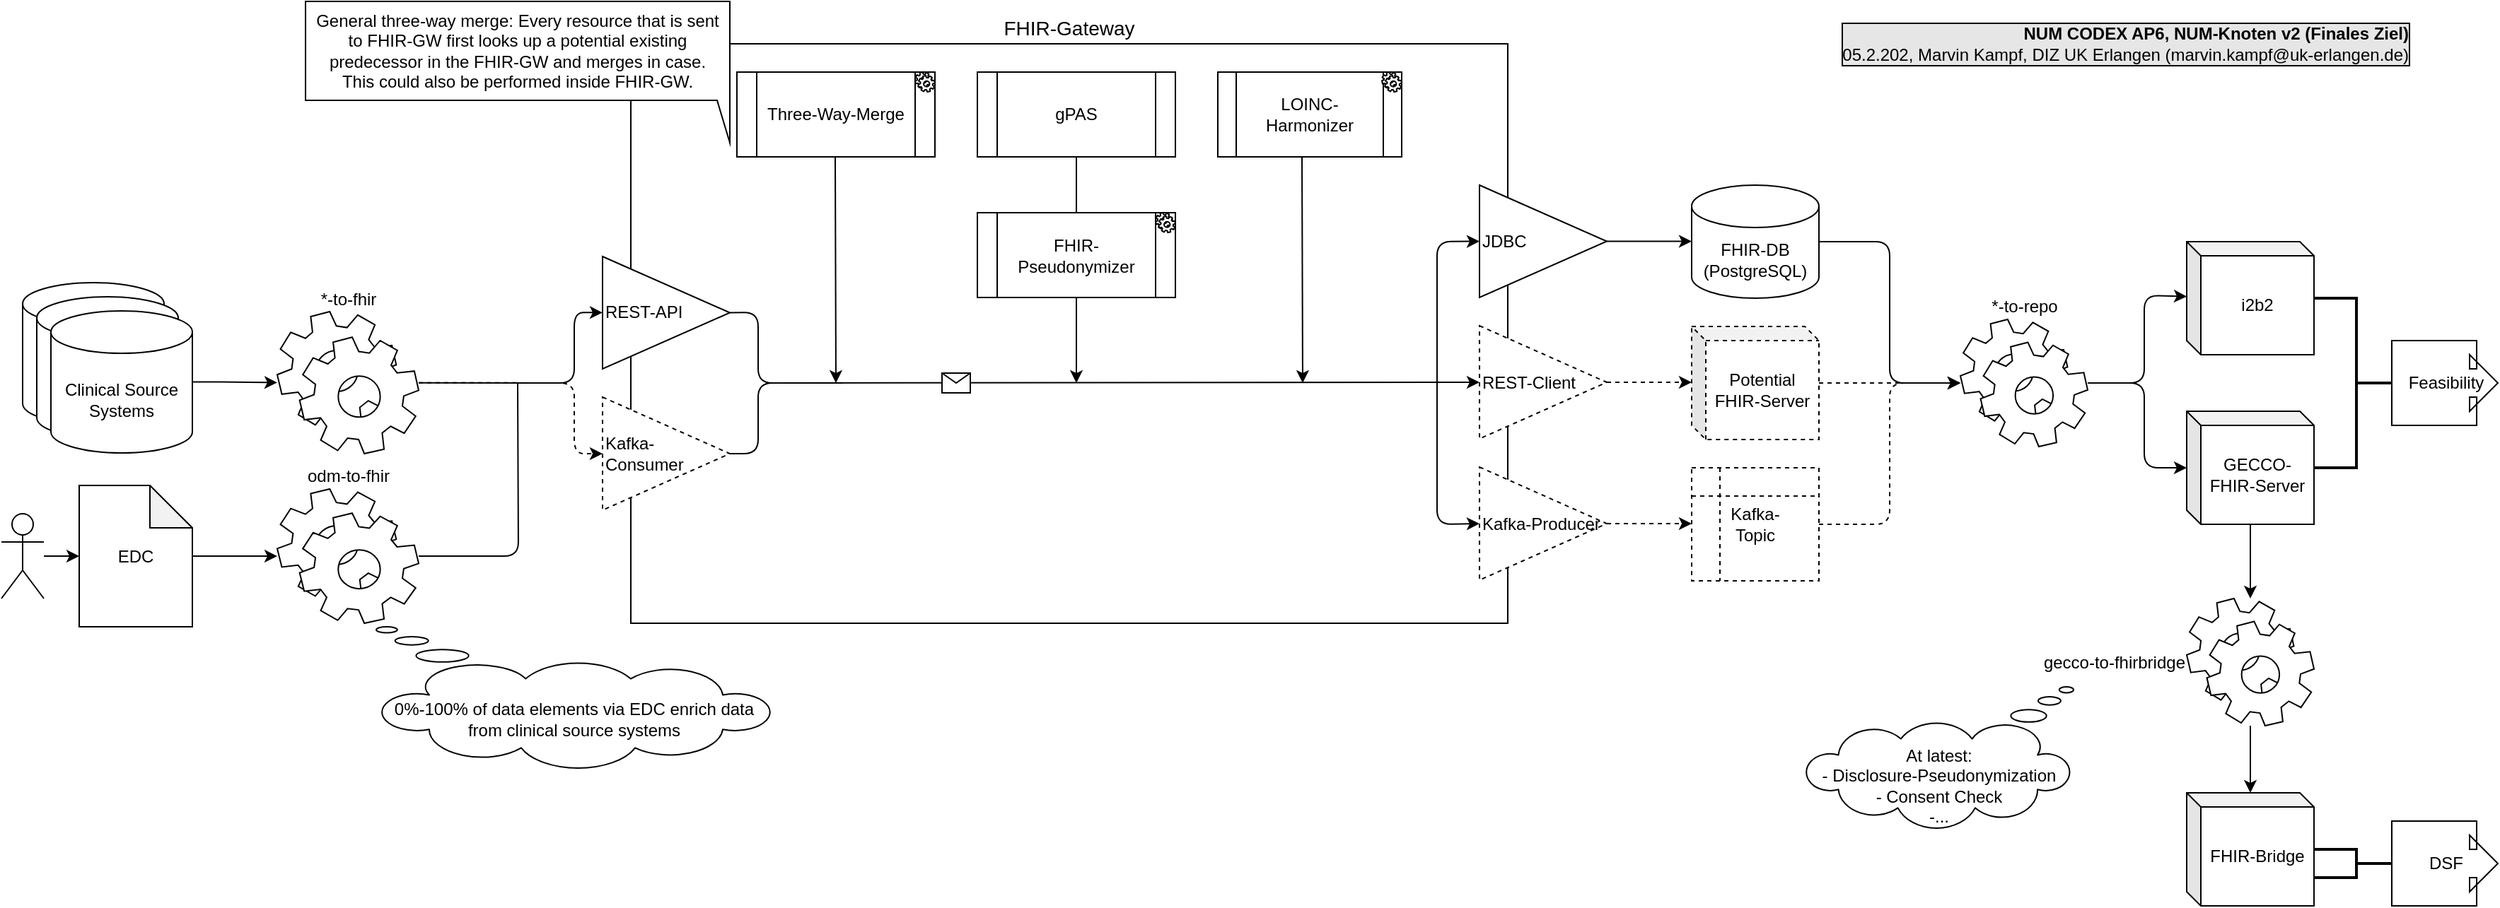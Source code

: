 <mxfile version="13.10.0" type="embed">
    <diagram id="jGCV98gVly2-MNFm8NOj" name="Page-1">
        <mxGraphModel dx="1647" dy="638" grid="1" gridSize="10" guides="1" tooltips="1" connect="1" arrows="1" fold="1" page="1" pageScale="1" pageWidth="1800" pageHeight="800" math="0" shadow="0">
            <root>
                <mxCell id="0"/>
                <mxCell id="1" parent="0"/>
                <mxCell id="Zt5BA39hv14aOKBqLXmp-29" value="" style="endArrow=classic;html=1;entryX=0;entryY=0.5;entryDx=0;entryDy=0;entryPerimeter=0;exitX=1;exitY=0.5;exitDx=0;exitDy=0;" parent="1" source="Zt5BA39hv14aOKBqLXmp-16" edge="1">
                    <mxGeometry width="50" height="50" relative="1" as="geometry">
                        <mxPoint x="870" y="360" as="sourcePoint"/>
                        <mxPoint x="1220" y="179.75" as="targetPoint"/>
                    </mxGeometry>
                </mxCell>
                <mxCell id="Zt5BA39hv14aOKBqLXmp-30" value="" style="group;fontSize=12;" parent="1" vertex="1" connectable="0">
                    <mxGeometry x="450" y="40" width="710" height="410" as="geometry"/>
                </mxCell>
                <mxCell id="Zt5BA39hv14aOKBqLXmp-1" value="&lt;font style=&quot;font-size: 14px&quot;&gt;FHIR-Gateway&lt;/font&gt;" style="whiteSpace=wrap;html=1;labelPosition=center;verticalLabelPosition=top;align=center;verticalAlign=bottom;" parent="Zt5BA39hv14aOKBqLXmp-30" vertex="1">
                    <mxGeometry x="20" width="620" height="410" as="geometry"/>
                </mxCell>
                <mxCell id="Zt5BA39hv14aOKBqLXmp-2" value="REST-API" style="triangle;whiteSpace=wrap;html=1;align=left;" parent="Zt5BA39hv14aOKBqLXmp-30" vertex="1">
                    <mxGeometry y="150.5" width="90" height="79.5" as="geometry"/>
                </mxCell>
                <mxCell id="Zt5BA39hv14aOKBqLXmp-6" value="LOINC-Harmonizer" style="shape=process;whiteSpace=wrap;html=1;backgroundOutline=1;" parent="Zt5BA39hv14aOKBqLXmp-30" vertex="1">
                    <mxGeometry x="435" y="20" width="130" height="60" as="geometry"/>
                </mxCell>
                <mxCell id="Zt5BA39hv14aOKBqLXmp-7" value="FHIR-Pseudonymizer" style="shape=process;whiteSpace=wrap;html=1;backgroundOutline=1;" parent="Zt5BA39hv14aOKBqLXmp-30" vertex="1">
                    <mxGeometry x="265" y="119.5" width="140" height="60" as="geometry"/>
                </mxCell>
                <mxCell id="Zt5BA39hv14aOKBqLXmp-8" value="Three-Way-Merge" style="shape=process;whiteSpace=wrap;html=1;backgroundOutline=1;" parent="Zt5BA39hv14aOKBqLXmp-30" vertex="1">
                    <mxGeometry x="95" y="20" width="140" height="60" as="geometry"/>
                </mxCell>
                <mxCell id="Zt5BA39hv14aOKBqLXmp-12" value="" style="endArrow=classic;html=1;" parent="Zt5BA39hv14aOKBqLXmp-30" edge="1" source="Zt5BA39hv14aOKBqLXmp-7">
                    <mxGeometry x="-5" width="50" height="50" as="geometry">
                        <mxPoint x="335" y="180" as="sourcePoint"/>
                        <mxPoint x="335" y="240" as="targetPoint"/>
                    </mxGeometry>
                </mxCell>
                <mxCell id="Zt5BA39hv14aOKBqLXmp-16" value="JDBC" style="triangle;whiteSpace=wrap;html=1;align=left;" parent="Zt5BA39hv14aOKBqLXmp-30" vertex="1">
                    <mxGeometry x="620" y="100" width="90" height="79.5" as="geometry"/>
                </mxCell>
                <mxCell id="Zt5BA39hv14aOKBqLXmp-17" value="REST-Client" style="triangle;whiteSpace=wrap;html=1;align=left;dashed=1;" parent="Zt5BA39hv14aOKBqLXmp-30" vertex="1">
                    <mxGeometry x="620" y="199.5" width="90" height="80" as="geometry"/>
                </mxCell>
                <mxCell id="Zt5BA39hv14aOKBqLXmp-19" value="Kafka-Producer" style="triangle;whiteSpace=wrap;html=1;align=left;dashed=1;" parent="Zt5BA39hv14aOKBqLXmp-30" vertex="1">
                    <mxGeometry x="620" y="299.5" width="90" height="80" as="geometry"/>
                </mxCell>
                <mxCell id="Zt5BA39hv14aOKBqLXmp-20" value="Kafka-Consumer" style="triangle;whiteSpace=wrap;html=1;align=left;dashed=1;" parent="Zt5BA39hv14aOKBqLXmp-30" vertex="1">
                    <mxGeometry y="250" width="90" height="80" as="geometry"/>
                </mxCell>
                <mxCell id="Zt5BA39hv14aOKBqLXmp-22" value="" style="endArrow=classic;html=1;exitX=1;exitY=0.5;exitDx=0;exitDy=0;entryX=0;entryY=0.5;entryDx=0;entryDy=0;" parent="Zt5BA39hv14aOKBqLXmp-30" source="Zt5BA39hv14aOKBqLXmp-2" target="Zt5BA39hv14aOKBqLXmp-17" edge="1">
                    <mxGeometry relative="1" as="geometry">
                        <mxPoint x="240" y="240" as="sourcePoint"/>
                        <mxPoint x="580" y="240" as="targetPoint"/>
                        <Array as="points">
                            <mxPoint x="110" y="190"/>
                            <mxPoint x="110" y="240"/>
                        </Array>
                    </mxGeometry>
                </mxCell>
                <mxCell id="Zt5BA39hv14aOKBqLXmp-23" value="" style="shape=message;html=1;outlineConnect=0;" parent="Zt5BA39hv14aOKBqLXmp-22" vertex="1">
                    <mxGeometry width="20" height="14" relative="1" as="geometry">
                        <mxPoint x="-90" y="-6.78" as="offset"/>
                    </mxGeometry>
                </mxCell>
                <mxCell id="Zt5BA39hv14aOKBqLXmp-24" value="" style="endArrow=none;html=1;exitX=1;exitY=0.5;exitDx=0;exitDy=0;" parent="Zt5BA39hv14aOKBqLXmp-30" source="Zt5BA39hv14aOKBqLXmp-20" edge="1">
                    <mxGeometry width="50" height="50" relative="1" as="geometry">
                        <mxPoint x="420" y="330" as="sourcePoint"/>
                        <mxPoint x="170" y="240" as="targetPoint"/>
                        <Array as="points">
                            <mxPoint x="110" y="290"/>
                            <mxPoint x="110" y="240"/>
                        </Array>
                    </mxGeometry>
                </mxCell>
                <mxCell id="Zt5BA39hv14aOKBqLXmp-25" value="" style="endArrow=classic;html=1;entryX=0;entryY=0.5;entryDx=0;entryDy=0;" parent="Zt5BA39hv14aOKBqLXmp-30" target="Zt5BA39hv14aOKBqLXmp-16" edge="1">
                    <mxGeometry width="50" height="50" relative="1" as="geometry">
                        <mxPoint x="590" y="240" as="sourcePoint"/>
                        <mxPoint x="470" y="280" as="targetPoint"/>
                        <Array as="points">
                            <mxPoint x="590" y="140"/>
                        </Array>
                    </mxGeometry>
                </mxCell>
                <mxCell id="Zt5BA39hv14aOKBqLXmp-26" value="" style="endArrow=classic;html=1;entryX=0;entryY=0.5;entryDx=0;entryDy=0;" parent="Zt5BA39hv14aOKBqLXmp-30" target="Zt5BA39hv14aOKBqLXmp-19" edge="1">
                    <mxGeometry width="50" height="50" relative="1" as="geometry">
                        <mxPoint x="590" y="240" as="sourcePoint"/>
                        <mxPoint x="630" y="149.75" as="targetPoint"/>
                        <Array as="points">
                            <mxPoint x="590" y="340"/>
                        </Array>
                    </mxGeometry>
                </mxCell>
                <mxCell id="Zt5BA39hv14aOKBqLXmp-27" value="" style="endArrow=classic;html=1;exitX=0.5;exitY=1;exitDx=0;exitDy=0;" parent="Zt5BA39hv14aOKBqLXmp-30" edge="1">
                    <mxGeometry x="155" width="50" height="50" as="geometry">
                        <mxPoint x="494.5" y="80" as="sourcePoint"/>
                        <mxPoint x="495" y="240" as="targetPoint"/>
                    </mxGeometry>
                </mxCell>
                <mxCell id="Zt5BA39hv14aOKBqLXmp-28" value="" style="endArrow=classic;html=1;exitX=0.5;exitY=1;exitDx=0;exitDy=0;" parent="Zt5BA39hv14aOKBqLXmp-30" edge="1">
                    <mxGeometry x="-175" width="50" height="50" as="geometry">
                        <mxPoint x="164.5" y="80" as="sourcePoint"/>
                        <mxPoint x="165" y="240" as="targetPoint"/>
                    </mxGeometry>
                </mxCell>
                <mxCell id="Zt5BA39hv14aOKBqLXmp-37" value="" style="shape=mxgraph.bpmn.service_task;html=1;outlineConnect=0;align=center;" parent="Zt5BA39hv14aOKBqLXmp-30" vertex="1">
                    <mxGeometry x="221" y="20" width="14" height="14" as="geometry"/>
                </mxCell>
                <mxCell id="Zt5BA39hv14aOKBqLXmp-38" value="" style="shape=mxgraph.bpmn.service_task;html=1;outlineConnect=0;align=center;" parent="Zt5BA39hv14aOKBqLXmp-30" vertex="1">
                    <mxGeometry x="391" y="119.5" width="14" height="14" as="geometry"/>
                </mxCell>
                <mxCell id="Zt5BA39hv14aOKBqLXmp-39" value="" style="shape=mxgraph.bpmn.service_task;html=1;outlineConnect=0;align=center;" parent="Zt5BA39hv14aOKBqLXmp-30" vertex="1">
                    <mxGeometry x="551" y="20" width="14" height="14" as="geometry"/>
                </mxCell>
                <mxCell id="i84gKOjJ2JVwInqTfZ93-7" value="General three-way merge: Every resource that is sent to FHIR-GW first looks up a potential existing predecessor in the FHIR-GW and merges in case.&lt;br&gt;This could also be performed inside FHIR-GW." style="shape=callout;whiteSpace=wrap;html=1;perimeter=calloutPerimeter;align=center;rotation=0;base=34;size=30;position=0.97;position2=1;" parent="Zt5BA39hv14aOKBqLXmp-30" vertex="1">
                    <mxGeometry x="-210" y="-30" width="300" height="100" as="geometry"/>
                </mxCell>
                <mxCell id="3" style="edgeStyle=orthogonalEdgeStyle;rounded=0;orthogonalLoop=1;jettySize=auto;html=1;endArrow=none;endFill=0;" edge="1" parent="Zt5BA39hv14aOKBqLXmp-30" source="2" target="Zt5BA39hv14aOKBqLXmp-7">
                    <mxGeometry relative="1" as="geometry"/>
                </mxCell>
                <mxCell id="2" value="gPAS" style="shape=process;whiteSpace=wrap;html=1;backgroundOutline=1;" vertex="1" parent="Zt5BA39hv14aOKBqLXmp-30">
                    <mxGeometry x="265" y="20" width="140" height="60" as="geometry"/>
                </mxCell>
                <mxCell id="Zt5BA39hv14aOKBqLXmp-32" value="FHIR-DB (PostgreSQL)" style="shape=cylinder3;whiteSpace=wrap;html=1;boundedLbl=1;backgroundOutline=1;size=15;align=center;" parent="1" vertex="1">
                    <mxGeometry x="1220" y="140" width="90" height="80" as="geometry"/>
                </mxCell>
                <mxCell id="Zt5BA39hv14aOKBqLXmp-34" value="" style="endArrow=classic;html=1;entryX=0;entryY=0.5;entryDx=0;entryDy=0;entryPerimeter=0;exitX=1;exitY=0.5;exitDx=0;exitDy=0;dashed=1;" parent="1" edge="1">
                    <mxGeometry width="50" height="50" relative="1" as="geometry">
                        <mxPoint x="1160" y="279.5" as="sourcePoint"/>
                        <mxPoint x="1220" y="279.5" as="targetPoint"/>
                    </mxGeometry>
                </mxCell>
                <mxCell id="Zt5BA39hv14aOKBqLXmp-35" value="Kafka-&lt;br&gt;Topic" style="shape=internalStorage;whiteSpace=wrap;html=1;backgroundOutline=1;align=center;dashed=1;" parent="1" vertex="1">
                    <mxGeometry x="1220" y="340" width="90" height="80" as="geometry"/>
                </mxCell>
                <mxCell id="Zt5BA39hv14aOKBqLXmp-36" value="" style="endArrow=classic;html=1;entryX=0;entryY=0.5;entryDx=0;entryDy=0;entryPerimeter=0;exitX=1;exitY=0.5;exitDx=0;exitDy=0;dashed=1;" parent="1" edge="1">
                    <mxGeometry width="50" height="50" relative="1" as="geometry">
                        <mxPoint x="1160" y="379.5" as="sourcePoint"/>
                        <mxPoint x="1220" y="379.5" as="targetPoint"/>
                    </mxGeometry>
                </mxCell>
                <mxCell id="Zt5BA39hv14aOKBqLXmp-44" value="Potential&lt;br&gt;FHIR-Server" style="shape=cube;whiteSpace=wrap;html=1;boundedLbl=1;backgroundOutline=1;darkOpacity=0.05;darkOpacity2=0.1;align=center;size=10;dashed=1;" parent="1" vertex="1">
                    <mxGeometry x="1220" y="240" width="90" height="80" as="geometry"/>
                </mxCell>
                <mxCell id="Zt5BA39hv14aOKBqLXmp-60" style="edgeStyle=orthogonalEdgeStyle;orthogonalLoop=1;jettySize=auto;html=1;" parent="1" source="Zt5BA39hv14aOKBqLXmp-46" target="Zt5BA39hv14aOKBqLXmp-62" edge="1">
                    <mxGeometry relative="1" as="geometry"/>
                </mxCell>
                <mxCell id="Zt5BA39hv14aOKBqLXmp-46" value="EDC" style="shape=note;whiteSpace=wrap;html=1;backgroundOutline=1;darkOpacity=0.05;fontSize=12;align=center;" parent="1" vertex="1">
                    <mxGeometry x="80" y="352.5" width="80" height="100" as="geometry"/>
                </mxCell>
                <mxCell id="Zt5BA39hv14aOKBqLXmp-47" value="" style="shape=umlActor;verticalLabelPosition=bottom;verticalAlign=middle;html=1;outlineConnect=0;fontSize=12;align=center;" parent="1" vertex="1">
                    <mxGeometry x="25" y="372.5" width="30" height="60" as="geometry"/>
                </mxCell>
                <mxCell id="Zt5BA39hv14aOKBqLXmp-49" value="" style="endArrow=classic;html=1;entryX=0;entryY=0.5;entryDx=0;entryDy=0;entryPerimeter=0;" parent="1" source="Zt5BA39hv14aOKBqLXmp-47" target="Zt5BA39hv14aOKBqLXmp-46" edge="1">
                    <mxGeometry width="50" height="50" relative="1" as="geometry">
                        <mxPoint x="415" y="172.5" as="sourcePoint"/>
                        <mxPoint x="465" y="122.5" as="targetPoint"/>
                    </mxGeometry>
                </mxCell>
                <mxCell id="Zt5BA39hv14aOKBqLXmp-52" value="" style="endArrow=classic;html=1;entryX=0;entryY=0.5;entryDx=0;entryDy=0;" parent="1" source="Zt5BA39hv14aOKBqLXmp-51" target="Zt5BA39hv14aOKBqLXmp-2" edge="1">
                    <mxGeometry width="50" height="50" relative="1" as="geometry">
                        <mxPoint x="590" y="260" as="sourcePoint"/>
                        <mxPoint x="640" y="210" as="targetPoint"/>
                        <Array as="points">
                            <mxPoint x="430" y="280"/>
                            <mxPoint x="430" y="230"/>
                        </Array>
                    </mxGeometry>
                </mxCell>
                <mxCell id="Zt5BA39hv14aOKBqLXmp-53" value="" style="endArrow=classic;html=1;entryX=0;entryY=0.5;entryDx=0;entryDy=0;dashed=1;" parent="1" source="Zt5BA39hv14aOKBqLXmp-51" target="Zt5BA39hv14aOKBqLXmp-20" edge="1">
                    <mxGeometry width="50" height="50" relative="1" as="geometry">
                        <mxPoint x="300" y="280" as="sourcePoint"/>
                        <mxPoint x="640" y="210" as="targetPoint"/>
                        <Array as="points">
                            <mxPoint x="430" y="280"/>
                            <mxPoint x="430" y="330"/>
                        </Array>
                    </mxGeometry>
                </mxCell>
                <mxCell id="Zt5BA39hv14aOKBqLXmp-51" value="*-to-fhir" style="shape=mxgraph.bpmn.service_task;html=1;outlineConnect=0;labelPosition=center;verticalLabelPosition=top;align=center;verticalAlign=bottom;" parent="1" vertex="1">
                    <mxGeometry x="220" y="229.5" width="100" height="100.5" as="geometry"/>
                </mxCell>
                <mxCell id="Zt5BA39hv14aOKBqLXmp-58" value="" style="group;" parent="1" vertex="1" connectable="0">
                    <mxGeometry x="40" y="209" width="120" height="120.5" as="geometry"/>
                </mxCell>
                <mxCell id="Zt5BA39hv14aOKBqLXmp-55" value="Clinical Source Systems" style="shape=cylinder3;whiteSpace=wrap;html=1;boundedLbl=1;backgroundOutline=1;size=15;" parent="Zt5BA39hv14aOKBqLXmp-58" vertex="1">
                    <mxGeometry width="100" height="100.5" as="geometry"/>
                </mxCell>
                <mxCell id="Zt5BA39hv14aOKBqLXmp-56" value="Clinical Source Systems" style="shape=cylinder3;whiteSpace=wrap;html=1;boundedLbl=1;backgroundOutline=1;size=15;" parent="Zt5BA39hv14aOKBqLXmp-58" vertex="1">
                    <mxGeometry x="10" y="10" width="100" height="100.5" as="geometry"/>
                </mxCell>
                <mxCell id="Zt5BA39hv14aOKBqLXmp-57" value="Clinical Source Systems" style="shape=cylinder3;whiteSpace=wrap;html=1;boundedLbl=1;backgroundOutline=1;size=15;" parent="Zt5BA39hv14aOKBqLXmp-58" vertex="1">
                    <mxGeometry x="20" y="20" width="100" height="100.5" as="geometry"/>
                </mxCell>
                <mxCell id="Zt5BA39hv14aOKBqLXmp-59" style="edgeStyle=orthogonalEdgeStyle;orthogonalLoop=1;jettySize=auto;html=1;exitX=1;exitY=0.5;exitDx=0;exitDy=0;exitPerimeter=0;" parent="1" source="Zt5BA39hv14aOKBqLXmp-57" target="Zt5BA39hv14aOKBqLXmp-51" edge="1">
                    <mxGeometry relative="1" as="geometry"/>
                </mxCell>
                <mxCell id="Zt5BA39hv14aOKBqLXmp-62" value="odm-to-fhir" style="shape=mxgraph.bpmn.service_task;html=1;outlineConnect=0;labelPosition=center;verticalLabelPosition=top;align=center;verticalAlign=bottom;" parent="1" vertex="1">
                    <mxGeometry x="220" y="355" width="100" height="95" as="geometry"/>
                </mxCell>
                <mxCell id="Zt5BA39hv14aOKBqLXmp-66" style="edgeStyle=orthogonalEdgeStyle;orthogonalLoop=1;jettySize=auto;html=1;endArrow=none;endFill=0;" parent="1" source="Zt5BA39hv14aOKBqLXmp-62" edge="1">
                    <mxGeometry relative="1" as="geometry">
                        <mxPoint x="390" y="280" as="targetPoint"/>
                        <mxPoint x="390" y="450" as="sourcePoint"/>
                    </mxGeometry>
                </mxCell>
                <mxCell id="Zt5BA39hv14aOKBqLXmp-80" style="edgeStyle=orthogonalEdgeStyle;orthogonalLoop=1;jettySize=auto;html=1;" parent="1" source="Zt5BA39hv14aOKBqLXmp-75" target="Zt5BA39hv14aOKBqLXmp-79" edge="1">
                    <mxGeometry relative="1" as="geometry"/>
                </mxCell>
                <mxCell id="Zt5BA39hv14aOKBqLXmp-75" value="gecco-to-fhirbridge" style="shape=mxgraph.bpmn.service_task;html=1;outlineConnect=0;labelPosition=left;verticalLabelPosition=middle;align=right;verticalAlign=middle;" parent="1" vertex="1">
                    <mxGeometry x="1570" y="432.5" width="90" height="90" as="geometry"/>
                </mxCell>
                <mxCell id="Zt5BA39hv14aOKBqLXmp-79" value="FHIR-Bridge" style="shape=cube;whiteSpace=wrap;html=1;boundedLbl=1;backgroundOutline=1;darkOpacity=0.05;darkOpacity2=0.1;align=center;size=10;" parent="1" vertex="1">
                    <mxGeometry x="1570" y="570" width="90" height="80" as="geometry"/>
                </mxCell>
                <mxCell id="Zt5BA39hv14aOKBqLXmp-81" value="At latest:&lt;br&gt;- Disclosure-Pseudonymization&lt;br&gt;- Consent Check&lt;br&gt;&lt;div&gt;&lt;span&gt;-...&lt;/span&gt;&lt;/div&gt;" style="whiteSpace=wrap;html=1;shape=mxgraph.basic.cloud_callout;flipH=0;align=center;direction=west;labelPosition=center;verticalLabelPosition=middle;verticalAlign=middle;spacingTop=40;" parent="1" vertex="1">
                    <mxGeometry x="1300" y="495" width="190" height="100" as="geometry"/>
                </mxCell>
                <mxCell id="Zt5BA39hv14aOKBqLXmp-82" value="0%-100% of data elements via EDC enrich data from clinical source systems" style="whiteSpace=wrap;html=1;shape=mxgraph.basic.cloud_callout;align=center;flipH=1;direction=west;labelPosition=center;verticalLabelPosition=middle;verticalAlign=middle;spacingTop=30;" parent="1" vertex="1">
                    <mxGeometry x="290" y="452.5" width="280" height="100" as="geometry"/>
                </mxCell>
                <mxCell id="Zt5BA39hv14aOKBqLXmp-83" value="*-to-repo" style="shape=mxgraph.bpmn.service_task;html=1;outlineConnect=0;labelPosition=center;verticalLabelPosition=top;align=center;verticalAlign=bottom;" parent="1" vertex="1">
                    <mxGeometry x="1410" y="235" width="90" height="90" as="geometry"/>
                </mxCell>
                <mxCell id="Zt5BA39hv14aOKBqLXmp-85" value="i2b2" style="shape=cube;whiteSpace=wrap;html=1;boundedLbl=1;backgroundOutline=1;darkOpacity=0.05;darkOpacity2=0.1;align=center;size=10;" parent="1" vertex="1">
                    <mxGeometry x="1570" y="180" width="90" height="80" as="geometry"/>
                </mxCell>
                <mxCell id="Zt5BA39hv14aOKBqLXmp-86" value="" style="endArrow=classic;html=1;" parent="1" source="Zt5BA39hv14aOKBqLXmp-83" target="Zt5BA39hv14aOKBqLXmp-85" edge="1">
                    <mxGeometry width="50" height="50" relative="1" as="geometry">
                        <mxPoint x="1530" y="159" as="sourcePoint"/>
                        <mxPoint x="1570" y="170" as="targetPoint"/>
                        <Array as="points">
                            <mxPoint x="1540" y="280"/>
                            <mxPoint x="1540" y="218"/>
                        </Array>
                    </mxGeometry>
                </mxCell>
                <mxCell id="4hY9-Zoo_yzl3ai_Mlpk-1" value="GECCO-FHIR-Server" style="shape=cube;whiteSpace=wrap;html=1;boundedLbl=1;backgroundOutline=1;darkOpacity=0.05;darkOpacity2=0.1;align=center;size=10;" parent="1" vertex="1">
                    <mxGeometry x="1570" y="300" width="90" height="80" as="geometry"/>
                </mxCell>
                <mxCell id="4hY9-Zoo_yzl3ai_Mlpk-3" value="" style="endArrow=classic;html=1;" parent="1" source="Zt5BA39hv14aOKBqLXmp-32" target="Zt5BA39hv14aOKBqLXmp-83" edge="1">
                    <mxGeometry width="50" height="50" relative="1" as="geometry">
                        <mxPoint x="1240" y="300" as="sourcePoint"/>
                        <mxPoint x="1290" y="250" as="targetPoint"/>
                        <Array as="points">
                            <mxPoint x="1360" y="180"/>
                            <mxPoint x="1360" y="280"/>
                        </Array>
                    </mxGeometry>
                </mxCell>
                <mxCell id="4hY9-Zoo_yzl3ai_Mlpk-4" value="" style="endArrow=classic;html=1;dashed=1;" parent="1" source="Zt5BA39hv14aOKBqLXmp-44" target="Zt5BA39hv14aOKBqLXmp-83" edge="1">
                    <mxGeometry width="50" height="50" relative="1" as="geometry">
                        <mxPoint x="1240" y="300" as="sourcePoint"/>
                        <mxPoint x="1290" y="250" as="targetPoint"/>
                    </mxGeometry>
                </mxCell>
                <mxCell id="4hY9-Zoo_yzl3ai_Mlpk-5" value="" style="endArrow=classic;html=1;dashed=1;" parent="1" source="Zt5BA39hv14aOKBqLXmp-35" target="Zt5BA39hv14aOKBqLXmp-83" edge="1">
                    <mxGeometry width="50" height="50" relative="1" as="geometry">
                        <mxPoint x="1240" y="300" as="sourcePoint"/>
                        <mxPoint x="1290" y="250" as="targetPoint"/>
                        <Array as="points">
                            <mxPoint x="1360" y="380"/>
                            <mxPoint x="1360" y="280"/>
                        </Array>
                    </mxGeometry>
                </mxCell>
                <mxCell id="4hY9-Zoo_yzl3ai_Mlpk-6" value="" style="endArrow=classic;html=1;" parent="1" source="Zt5BA39hv14aOKBqLXmp-83" target="4hY9-Zoo_yzl3ai_Mlpk-1" edge="1">
                    <mxGeometry width="50" height="50" relative="1" as="geometry">
                        <mxPoint x="1240" y="300" as="sourcePoint"/>
                        <mxPoint x="1290" y="250" as="targetPoint"/>
                        <Array as="points">
                            <mxPoint x="1540" y="280"/>
                            <mxPoint x="1540" y="340"/>
                        </Array>
                    </mxGeometry>
                </mxCell>
                <mxCell id="4hY9-Zoo_yzl3ai_Mlpk-7" value="" style="endArrow=classic;html=1;" parent="1" source="4hY9-Zoo_yzl3ai_Mlpk-1" target="Zt5BA39hv14aOKBqLXmp-75" edge="1">
                    <mxGeometry width="50" height="50" relative="1" as="geometry">
                        <mxPoint x="1170" y="320" as="sourcePoint"/>
                        <mxPoint x="1220" y="270" as="targetPoint"/>
                    </mxGeometry>
                </mxCell>
                <mxCell id="4hY9-Zoo_yzl3ai_Mlpk-10" value="&lt;b&gt;NUM CODEX AP6, NUM-Knoten v2 (Finales Ziel)&lt;br&gt;&lt;/b&gt;05.2.202, Marvin Kampf, DIZ UK Erlangen (marvin.kampf@uk-erlangen.de)" style="text;html=1;strokeColor=none;fillColor=none;align=right;verticalAlign=middle;whiteSpace=wrap;labelBorderColor=#000000;labelBackgroundColor=#E6E6E6;" parent="1" vertex="1">
                    <mxGeometry x="1310" y="30" width="420" height="20" as="geometry"/>
                </mxCell>
                <mxCell id="4hY9-Zoo_yzl3ai_Mlpk-11" value="" style="strokeWidth=2;html=1;shape=mxgraph.flowchart.annotation_2;align=left;labelPosition=right;pointerEvents=1;labelBackgroundColor=#E6E6E6;direction=west;" parent="1" vertex="1">
                    <mxGeometry x="1660" y="220" width="60" height="120" as="geometry"/>
                </mxCell>
                <mxCell id="4hY9-Zoo_yzl3ai_Mlpk-12" value="Feasibility" style="html=1;shadow=0;dashed=0;align=center;verticalAlign=middle;shape=mxgraph.arrows2.calloutArrow;dy=10;dx=20;notch=60;arrowHead=10;labelBackgroundColor=none;rotation=0;direction=east;" parent="1" vertex="1">
                    <mxGeometry x="1715" y="250" width="75" height="60" as="geometry"/>
                </mxCell>
                <mxCell id="4hY9-Zoo_yzl3ai_Mlpk-14" value="" style="strokeWidth=2;html=1;shape=mxgraph.flowchart.annotation_2;align=left;labelPosition=right;pointerEvents=1;labelBackgroundColor=#E6E6E6;direction=west;" parent="1" vertex="1">
                    <mxGeometry x="1660" y="610" width="60" height="20" as="geometry"/>
                </mxCell>
                <mxCell id="4hY9-Zoo_yzl3ai_Mlpk-15" value="DSF" style="html=1;shadow=0;dashed=0;align=center;verticalAlign=middle;shape=mxgraph.arrows2.calloutArrow;dy=10;dx=20;notch=60;arrowHead=10;labelBackgroundColor=none;rotation=0;direction=east;" parent="1" vertex="1">
                    <mxGeometry x="1715" y="590" width="75" height="60" as="geometry"/>
                </mxCell>
            </root>
        </mxGraphModel>
    </diagram>
</mxfile>